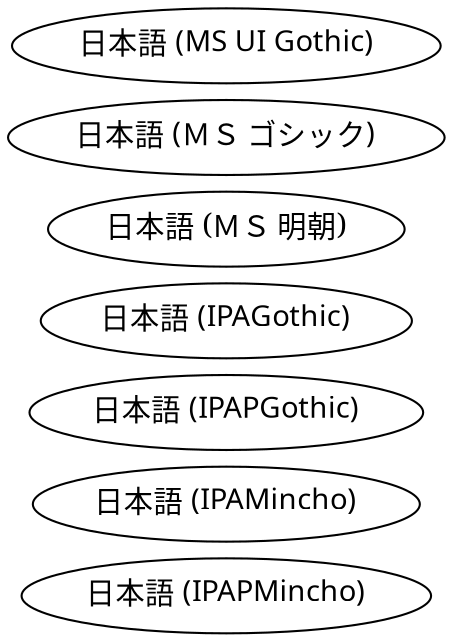 digraph G {
    graph [ranksep=0.0]
    edge [style=invis]
    n1->n2->n3->n4->n5->n6->n7
    
    //MS UI Gothic
    n1 [label="日本語 (MS UI Gothic)", fontname="MS UI Gothic"]
    
    //ＭＳ ゴシック
    n2 [label="日本語 (ＭＳ ゴシック)", fontname="ＭＳ ゴシック"]
    
    //ＭＳ 明朝
    n3 [label="日本語 (ＭＳ 明朝)", fontname="ＭＳ 明朝"]
    
    //IPA ゴシック (要インストール)
    n4 [label="日本語 (IPAGothic)", fontname="IPAGothic"]
    
    //IPA Pゴシック (要インストール)
    n5 [label="日本語 (IPAPGothic)", fontname="IPAPGothic"]
    
    //IPA明朝 (要インストール)
    n6 [label="日本語 (IPAMincho)", fontname="IPAMincho"]
    
    //IPA P明朝 (要インストール)
    n7 [label="日本語 (IPAPMincho)", fontname="IPAPMincho"]
}

